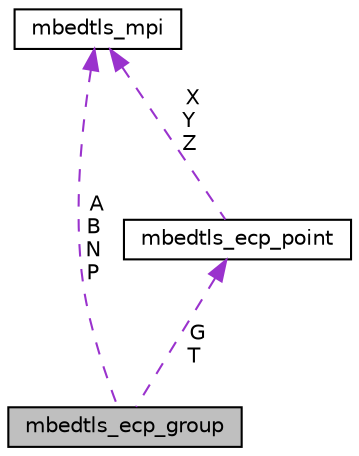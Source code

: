 digraph "mbedtls_ecp_group"
{
 // LATEX_PDF_SIZE
  edge [fontname="Helvetica",fontsize="10",labelfontname="Helvetica",labelfontsize="10"];
  node [fontname="Helvetica",fontsize="10",shape=record];
  Node1 [label="mbedtls_ecp_group",height=0.2,width=0.4,color="black", fillcolor="grey75", style="filled", fontcolor="black",tooltip="The ECP group structure."];
  Node2 -> Node1 [dir="back",color="darkorchid3",fontsize="10",style="dashed",label=" G\nT" ,fontname="Helvetica"];
  Node2 [label="mbedtls_ecp_point",height=0.2,width=0.4,color="black", fillcolor="white", style="filled",URL="$dc/d5a/structmbedtls__ecp__point.html",tooltip="The ECP point structure, in Jacobian coordinates."];
  Node3 -> Node2 [dir="back",color="darkorchid3",fontsize="10",style="dashed",label=" X\nY\nZ" ,fontname="Helvetica"];
  Node3 [label="mbedtls_mpi",height=0.2,width=0.4,color="black", fillcolor="white", style="filled",URL="$d6/d11/structmbedtls__mpi.html",tooltip="MPI structure."];
  Node3 -> Node1 [dir="back",color="darkorchid3",fontsize="10",style="dashed",label=" A\nB\nN\nP" ,fontname="Helvetica"];
}

